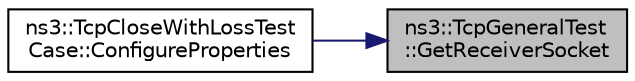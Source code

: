 digraph "ns3::TcpGeneralTest::GetReceiverSocket"
{
 // LATEX_PDF_SIZE
  edge [fontname="Helvetica",fontsize="10",labelfontname="Helvetica",labelfontsize="10"];
  node [fontname="Helvetica",fontsize="10",shape=record];
  rankdir="RL";
  Node1 [label="ns3::TcpGeneralTest\l::GetReceiverSocket",height=0.2,width=0.4,color="black", fillcolor="grey75", style="filled", fontcolor="black",tooltip="Get the pointer to a previously created receiver socket."];
  Node1 -> Node2 [dir="back",color="midnightblue",fontsize="10",style="solid",fontname="Helvetica"];
  Node2 [label="ns3::TcpCloseWithLossTest\lCase::ConfigureProperties",height=0.2,width=0.4,color="black", fillcolor="white", style="filled",URL="$classns3_1_1_tcp_close_with_loss_test_case.html#a39dec8af0b3a2ece657d19307428f990",tooltip="Change the configuration of the socket properties."];
}
